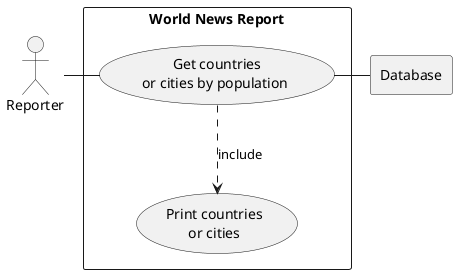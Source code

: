 @startuml

actor rep as "Reporter"

rectangle Database

rectangle "World News Report" {
    usecase UC1 as "Get countries
    or cities by population "

    usecase UCa as "Print countries
    or cities"

    rep - UC1
    UC1 ..> UCa : include
    UC1 - Database
}
@enduml